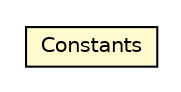 #!/usr/local/bin/dot
#
# Class diagram 
# Generated by UMLGraph version R5_6-24-gf6e263 (http://www.umlgraph.org/)
#

digraph G {
	edge [fontname="Helvetica",fontsize=10,labelfontname="Helvetica",labelfontsize=10];
	node [fontname="Helvetica",fontsize=10,shape=plaintext];
	nodesep=0.25;
	ranksep=0.5;
	// org.universAAL.middleware.util.Constants
	c148249 [label=<<table title="org.universAAL.middleware.util.Constants" border="0" cellborder="1" cellspacing="0" cellpadding="2" port="p" bgcolor="lemonChiffon" href="./Constants.html">
		<tr><td><table border="0" cellspacing="0" cellpadding="1">
<tr><td align="center" balign="center"> Constants </td></tr>
		</table></td></tr>
		</table>>, URL="./Constants.html", fontname="Helvetica", fontcolor="black", fontsize=10.0];
}

